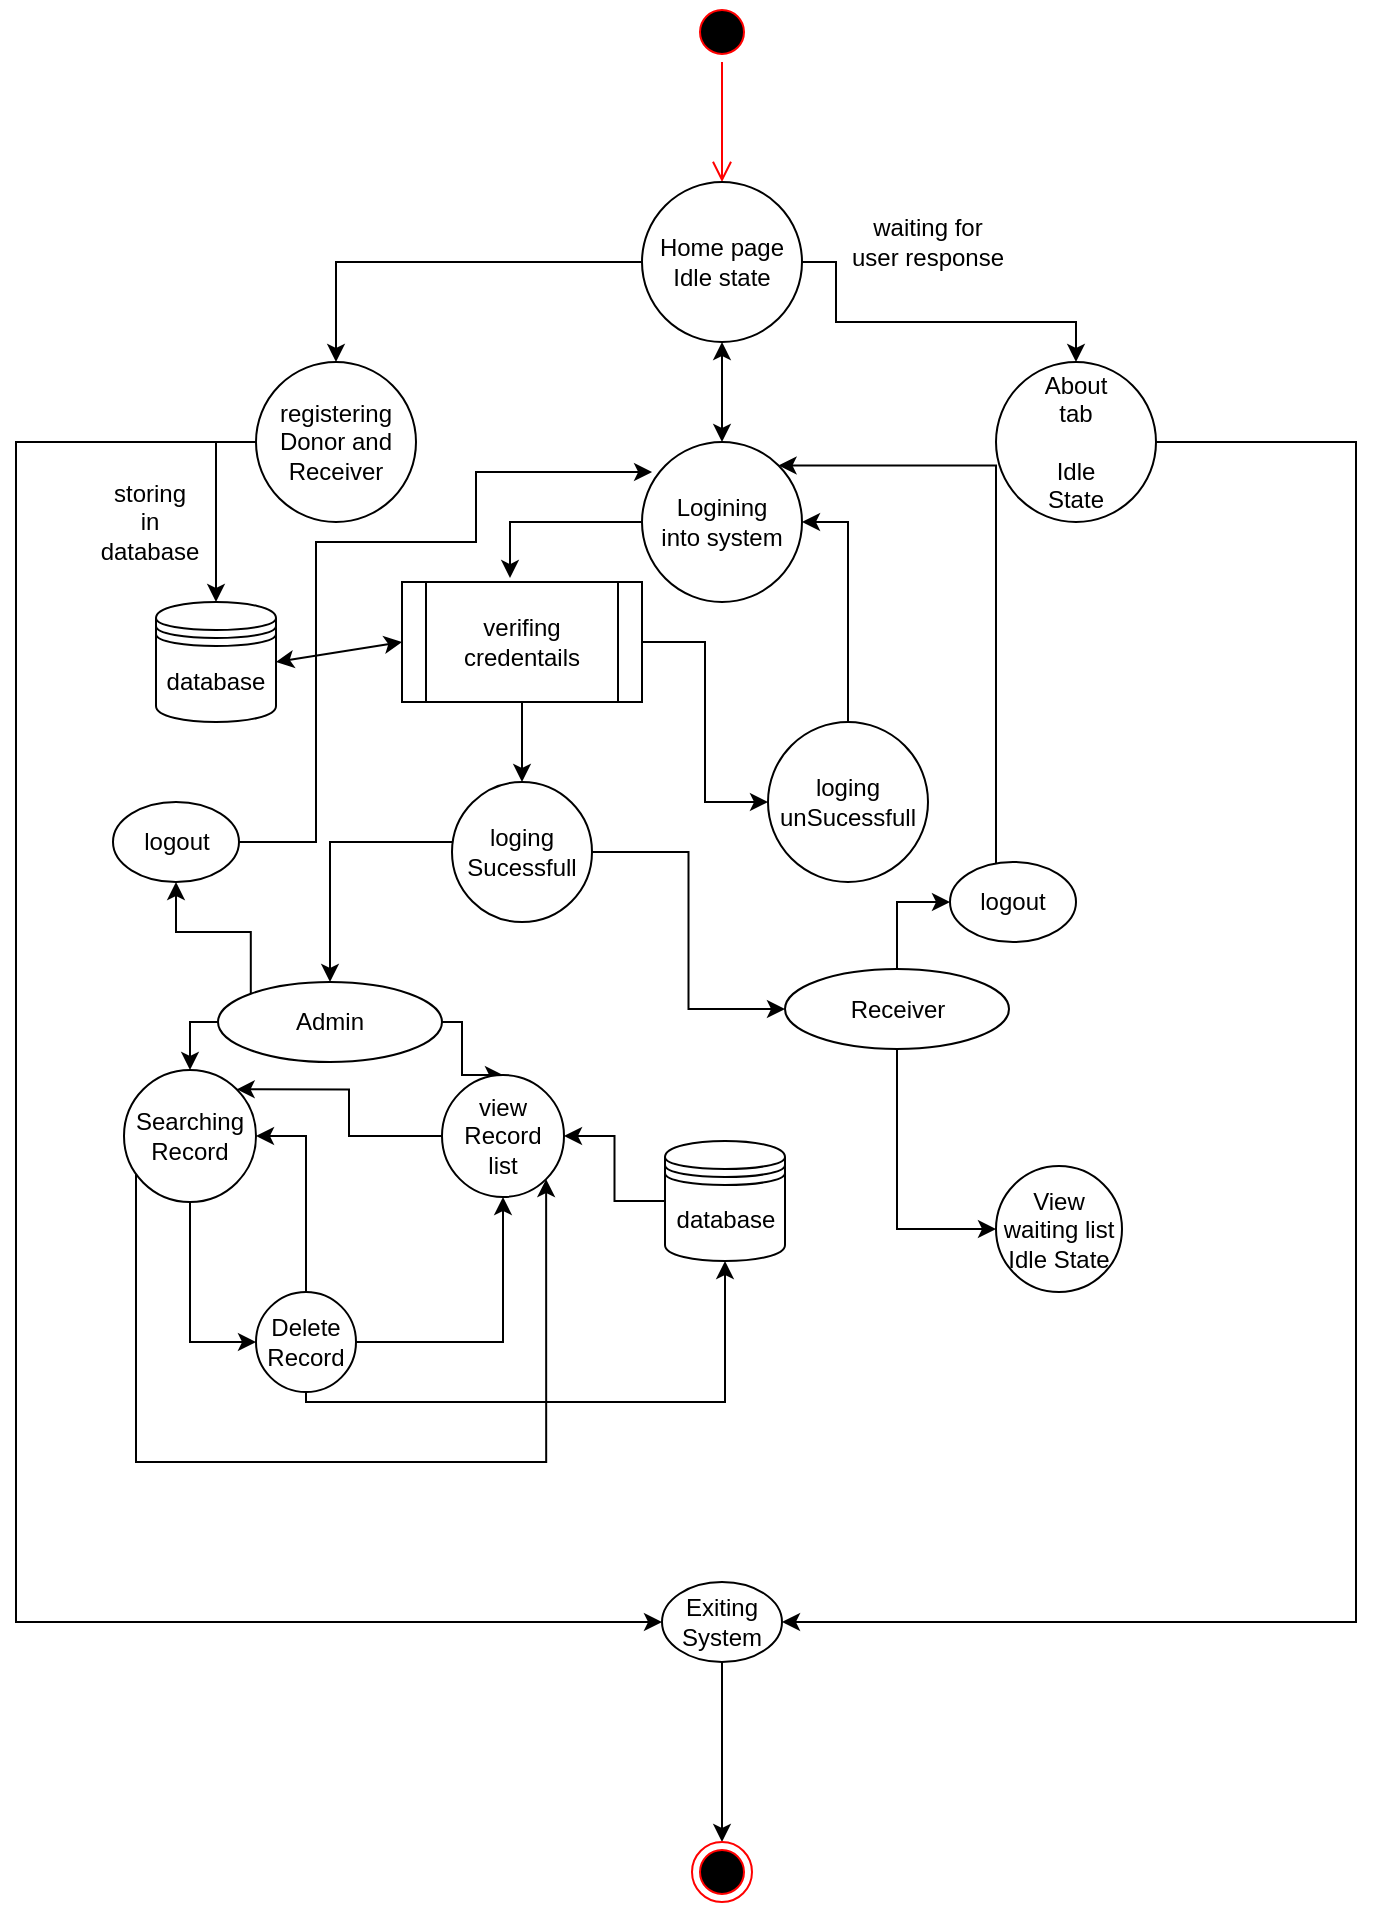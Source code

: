 <mxfile version="12.0.2" type="github" pages="1"><diagram id="qatzHNpM4MasriQMBjLO" name="Page-1"><mxGraphModel dx="881" dy="524" grid="1" gridSize="10" guides="1" tooltips="1" connect="1" arrows="1" fold="1" page="1" pageScale="1" pageWidth="827" pageHeight="1169" math="0" shadow="0"><root><mxCell id="0"/><mxCell id="1" parent="0"/><mxCell id="ukv3S0DVkWxtwYyGVR4M-1" value="" style="ellipse;html=1;shape=startState;fillColor=#000000;strokeColor=#ff0000;" vertex="1" parent="1"><mxGeometry x="398" y="30" width="30" height="30" as="geometry"/></mxCell><mxCell id="ukv3S0DVkWxtwYyGVR4M-2" value="" style="edgeStyle=orthogonalEdgeStyle;html=1;verticalAlign=bottom;endArrow=open;endSize=8;strokeColor=#ff0000;" edge="1" source="ukv3S0DVkWxtwYyGVR4M-1" parent="1"><mxGeometry relative="1" as="geometry"><mxPoint x="413" y="120" as="targetPoint"/></mxGeometry></mxCell><mxCell id="ukv3S0DVkWxtwYyGVR4M-12" style="edgeStyle=orthogonalEdgeStyle;rounded=0;orthogonalLoop=1;jettySize=auto;html=1;" edge="1" parent="1" source="ukv3S0DVkWxtwYyGVR4M-6" target="ukv3S0DVkWxtwYyGVR4M-9"><mxGeometry relative="1" as="geometry"/></mxCell><mxCell id="ukv3S0DVkWxtwYyGVR4M-14" style="edgeStyle=orthogonalEdgeStyle;rounded=0;orthogonalLoop=1;jettySize=auto;html=1;exitX=1;exitY=0.5;exitDx=0;exitDy=0;entryX=0.5;entryY=0;entryDx=0;entryDy=0;" edge="1" parent="1" source="ukv3S0DVkWxtwYyGVR4M-6" target="ukv3S0DVkWxtwYyGVR4M-11"><mxGeometry relative="1" as="geometry"><Array as="points"><mxPoint x="470" y="160"/><mxPoint x="470" y="190"/><mxPoint x="590" y="190"/></Array></mxGeometry></mxCell><mxCell id="ukv3S0DVkWxtwYyGVR4M-6" value="&lt;div&gt;Home page&lt;/div&gt;&lt;div&gt;Idle state&lt;br&gt;&lt;/div&gt;" style="ellipse;whiteSpace=wrap;html=1;aspect=fixed;" vertex="1" parent="1"><mxGeometry x="373" y="120" width="80" height="80" as="geometry"/></mxCell><mxCell id="ukv3S0DVkWxtwYyGVR4M-8" value="waiting for user response" style="text;html=1;strokeColor=none;fillColor=none;align=center;verticalAlign=middle;whiteSpace=wrap;rounded=0;" vertex="1" parent="1"><mxGeometry x="476" y="130" width="80" height="40" as="geometry"/></mxCell><mxCell id="ukv3S0DVkWxtwYyGVR4M-30" style="edgeStyle=orthogonalEdgeStyle;rounded=0;orthogonalLoop=1;jettySize=auto;html=1;entryX=0;entryY=0.5;entryDx=0;entryDy=0;" edge="1" parent="1" source="ukv3S0DVkWxtwYyGVR4M-9" target="ukv3S0DVkWxtwYyGVR4M-26"><mxGeometry relative="1" as="geometry"><Array as="points"><mxPoint x="60" y="250"/><mxPoint x="60" y="840"/></Array></mxGeometry></mxCell><mxCell id="ukv3S0DVkWxtwYyGVR4M-36" style="edgeStyle=orthogonalEdgeStyle;rounded=0;orthogonalLoop=1;jettySize=auto;html=1;entryX=0.5;entryY=0;entryDx=0;entryDy=0;" edge="1" parent="1" source="ukv3S0DVkWxtwYyGVR4M-9"><mxGeometry relative="1" as="geometry"><mxPoint x="160" y="330" as="targetPoint"/></mxGeometry></mxCell><mxCell id="ukv3S0DVkWxtwYyGVR4M-9" value="&lt;div&gt;registering&lt;/div&gt;&lt;div&gt;Donor and Receiver&lt;br&gt;&lt;/div&gt;" style="ellipse;whiteSpace=wrap;html=1;aspect=fixed;" vertex="1" parent="1"><mxGeometry x="180" y="210" width="80" height="80" as="geometry"/></mxCell><mxCell id="ukv3S0DVkWxtwYyGVR4M-52" style="edgeStyle=orthogonalEdgeStyle;rounded=0;orthogonalLoop=1;jettySize=auto;html=1;entryX=0.45;entryY=-0.033;entryDx=0;entryDy=0;entryPerimeter=0;" edge="1" parent="1" source="ukv3S0DVkWxtwYyGVR4M-10" target="ukv3S0DVkWxtwYyGVR4M-47"><mxGeometry relative="1" as="geometry"><Array as="points"><mxPoint x="307" y="290"/></Array></mxGeometry></mxCell><mxCell id="ukv3S0DVkWxtwYyGVR4M-10" value="&lt;div&gt;Logining&lt;/div&gt;&lt;div&gt;into system&lt;br&gt;&lt;/div&gt;" style="ellipse;whiteSpace=wrap;html=1;aspect=fixed;" vertex="1" parent="1"><mxGeometry x="373" y="250" width="80" height="80" as="geometry"/></mxCell><mxCell id="ukv3S0DVkWxtwYyGVR4M-29" style="edgeStyle=orthogonalEdgeStyle;rounded=0;orthogonalLoop=1;jettySize=auto;html=1;entryX=1;entryY=0.5;entryDx=0;entryDy=0;" edge="1" parent="1" source="ukv3S0DVkWxtwYyGVR4M-11" target="ukv3S0DVkWxtwYyGVR4M-26"><mxGeometry relative="1" as="geometry"><Array as="points"><mxPoint x="730" y="250"/><mxPoint x="730" y="840"/></Array></mxGeometry></mxCell><mxCell id="ukv3S0DVkWxtwYyGVR4M-11" value="&lt;div&gt;About&lt;/div&gt;&lt;div&gt;tab&lt;br&gt;&lt;/div&gt;&lt;div&gt;&lt;br&gt;&lt;/div&gt;&lt;div&gt;Idle&lt;/div&gt;&lt;div&gt;State&lt;br&gt;&lt;/div&gt;" style="ellipse;whiteSpace=wrap;html=1;aspect=fixed;" vertex="1" parent="1"><mxGeometry x="550" y="210" width="80" height="80" as="geometry"/></mxCell><mxCell id="ukv3S0DVkWxtwYyGVR4M-68" style="edgeStyle=orthogonalEdgeStyle;rounded=0;orthogonalLoop=1;jettySize=auto;html=1;entryX=0.5;entryY=0;entryDx=0;entryDy=0;" edge="1" parent="1" source="ukv3S0DVkWxtwYyGVR4M-16" target="ukv3S0DVkWxtwYyGVR4M-67"><mxGeometry relative="1" as="geometry"><Array as="points"><mxPoint x="217" y="450"/></Array></mxGeometry></mxCell><mxCell id="ukv3S0DVkWxtwYyGVR4M-88" style="edgeStyle=orthogonalEdgeStyle;rounded=0;orthogonalLoop=1;jettySize=auto;html=1;entryX=0;entryY=0.5;entryDx=0;entryDy=0;" edge="1" parent="1" source="ukv3S0DVkWxtwYyGVR4M-16" target="ukv3S0DVkWxtwYyGVR4M-61"><mxGeometry relative="1" as="geometry"/></mxCell><mxCell id="ukv3S0DVkWxtwYyGVR4M-16" value="&lt;div&gt;loging &lt;br&gt;&lt;/div&gt;&lt;div&gt;Sucessfull&lt;br&gt;&lt;/div&gt;" style="ellipse;whiteSpace=wrap;html=1;aspect=fixed;" vertex="1" parent="1"><mxGeometry x="278" y="420" width="70" height="70" as="geometry"/></mxCell><mxCell id="ukv3S0DVkWxtwYyGVR4M-56" style="edgeStyle=orthogonalEdgeStyle;rounded=0;orthogonalLoop=1;jettySize=auto;html=1;entryX=1;entryY=0.5;entryDx=0;entryDy=0;" edge="1" parent="1" source="ukv3S0DVkWxtwYyGVR4M-18" target="ukv3S0DVkWxtwYyGVR4M-10"><mxGeometry relative="1" as="geometry"/></mxCell><mxCell id="ukv3S0DVkWxtwYyGVR4M-18" value="&lt;div&gt;loging &lt;br&gt;&lt;/div&gt;&lt;div&gt;unSucessfull&lt;br&gt;&lt;/div&gt;" style="ellipse;whiteSpace=wrap;html=1;aspect=fixed;" vertex="1" parent="1"><mxGeometry x="436" y="390" width="80" height="80" as="geometry"/></mxCell><mxCell id="ukv3S0DVkWxtwYyGVR4M-102" style="edgeStyle=orthogonalEdgeStyle;rounded=0;orthogonalLoop=1;jettySize=auto;html=1;entryX=0.5;entryY=0;entryDx=0;entryDy=0;" edge="1" parent="1" source="ukv3S0DVkWxtwYyGVR4M-26" target="ukv3S0DVkWxtwYyGVR4M-31"><mxGeometry relative="1" as="geometry"/></mxCell><mxCell id="ukv3S0DVkWxtwYyGVR4M-26" value="&lt;div&gt;&lt;br&gt;&lt;/div&gt;&lt;div&gt;Exiting&lt;/div&gt;&lt;div&gt;System&lt;br&gt;&lt;/div&gt;&lt;div&gt;&lt;br&gt;&lt;/div&gt;" style="ellipse;whiteSpace=wrap;html=1;" vertex="1" parent="1"><mxGeometry x="383" y="820" width="60" height="40" as="geometry"/></mxCell><mxCell id="ukv3S0DVkWxtwYyGVR4M-31" value="" style="ellipse;html=1;shape=endState;fillColor=#000000;strokeColor=#ff0000;" vertex="1" parent="1"><mxGeometry x="398" y="950" width="30" height="30" as="geometry"/></mxCell><mxCell id="ukv3S0DVkWxtwYyGVR4M-37" value="database" style="shape=datastore;whiteSpace=wrap;html=1;" vertex="1" parent="1"><mxGeometry x="130" y="330" width="60" height="60" as="geometry"/></mxCell><mxCell id="ukv3S0DVkWxtwYyGVR4M-38" value="&lt;div&gt;storing&lt;/div&gt;&lt;div&gt;in database&lt;br&gt;&lt;/div&gt;" style="text;html=1;strokeColor=none;fillColor=none;align=center;verticalAlign=middle;whiteSpace=wrap;rounded=0;" vertex="1" parent="1"><mxGeometry x="107" y="280" width="40" height="20" as="geometry"/></mxCell><mxCell id="ukv3S0DVkWxtwYyGVR4M-54" style="edgeStyle=orthogonalEdgeStyle;rounded=0;orthogonalLoop=1;jettySize=auto;html=1;" edge="1" parent="1" source="ukv3S0DVkWxtwYyGVR4M-47" target="ukv3S0DVkWxtwYyGVR4M-16"><mxGeometry relative="1" as="geometry"/></mxCell><mxCell id="ukv3S0DVkWxtwYyGVR4M-55" style="edgeStyle=orthogonalEdgeStyle;rounded=0;orthogonalLoop=1;jettySize=auto;html=1;entryX=0;entryY=0.5;entryDx=0;entryDy=0;" edge="1" parent="1" source="ukv3S0DVkWxtwYyGVR4M-47" target="ukv3S0DVkWxtwYyGVR4M-18"><mxGeometry relative="1" as="geometry"/></mxCell><mxCell id="ukv3S0DVkWxtwYyGVR4M-47" value="&lt;div&gt;verifing &lt;br&gt;&lt;/div&gt;&lt;div&gt;credentails&lt;br&gt;&lt;/div&gt;" style="shape=process;whiteSpace=wrap;html=1;backgroundOutline=1;" vertex="1" parent="1"><mxGeometry x="253" y="320" width="120" height="60" as="geometry"/></mxCell><mxCell id="ukv3S0DVkWxtwYyGVR4M-53" value="" style="endArrow=classic;startArrow=classic;html=1;entryX=0;entryY=0.5;entryDx=0;entryDy=0;exitX=1;exitY=0.5;exitDx=0;exitDy=0;" edge="1" parent="1" source="ukv3S0DVkWxtwYyGVR4M-37" target="ukv3S0DVkWxtwYyGVR4M-47"><mxGeometry width="50" height="50" relative="1" as="geometry"><mxPoint x="190" y="380" as="sourcePoint"/><mxPoint x="240" y="330" as="targetPoint"/></mxGeometry></mxCell><mxCell id="ukv3S0DVkWxtwYyGVR4M-94" style="edgeStyle=orthogonalEdgeStyle;rounded=0;orthogonalLoop=1;jettySize=auto;html=1;entryX=0;entryY=0.5;entryDx=0;entryDy=0;" edge="1" parent="1" source="ukv3S0DVkWxtwYyGVR4M-61" target="ukv3S0DVkWxtwYyGVR4M-93"><mxGeometry relative="1" as="geometry"/></mxCell><mxCell id="ukv3S0DVkWxtwYyGVR4M-97" style="edgeStyle=orthogonalEdgeStyle;rounded=0;orthogonalLoop=1;jettySize=auto;html=1;entryX=0;entryY=0.5;entryDx=0;entryDy=0;" edge="1" parent="1" source="ukv3S0DVkWxtwYyGVR4M-61" target="ukv3S0DVkWxtwYyGVR4M-96"><mxGeometry relative="1" as="geometry"/></mxCell><mxCell id="ukv3S0DVkWxtwYyGVR4M-61" value="Receiver" style="ellipse;whiteSpace=wrap;html=1;" vertex="1" parent="1"><mxGeometry x="444.5" y="513.5" width="112" height="40" as="geometry"/></mxCell><mxCell id="ukv3S0DVkWxtwYyGVR4M-76" style="edgeStyle=orthogonalEdgeStyle;rounded=0;orthogonalLoop=1;jettySize=auto;html=1;entryX=0.5;entryY=0;entryDx=0;entryDy=0;" edge="1" parent="1" source="ukv3S0DVkWxtwYyGVR4M-67" target="ukv3S0DVkWxtwYyGVR4M-72"><mxGeometry relative="1" as="geometry"><Array as="points"><mxPoint x="147" y="540"/></Array></mxGeometry></mxCell><mxCell id="ukv3S0DVkWxtwYyGVR4M-81" style="edgeStyle=orthogonalEdgeStyle;rounded=0;orthogonalLoop=1;jettySize=auto;html=1;entryX=0.5;entryY=0;entryDx=0;entryDy=0;" edge="1" parent="1" source="ukv3S0DVkWxtwYyGVR4M-67" target="ukv3S0DVkWxtwYyGVR4M-73"><mxGeometry relative="1" as="geometry"><Array as="points"><mxPoint x="283" y="540"/></Array></mxGeometry></mxCell><mxCell id="ukv3S0DVkWxtwYyGVR4M-91" style="edgeStyle=orthogonalEdgeStyle;rounded=0;orthogonalLoop=1;jettySize=auto;html=1;exitX=0;exitY=0;exitDx=0;exitDy=0;entryX=0.5;entryY=1;entryDx=0;entryDy=0;" edge="1" parent="1" source="ukv3S0DVkWxtwYyGVR4M-67" target="ukv3S0DVkWxtwYyGVR4M-90"><mxGeometry relative="1" as="geometry"/></mxCell><mxCell id="ukv3S0DVkWxtwYyGVR4M-67" value="Admin" style="ellipse;whiteSpace=wrap;html=1;" vertex="1" parent="1"><mxGeometry x="161" y="520" width="112" height="40" as="geometry"/></mxCell><mxCell id="ukv3S0DVkWxtwYyGVR4M-78" style="edgeStyle=orthogonalEdgeStyle;rounded=0;orthogonalLoop=1;jettySize=auto;html=1;entryX=0;entryY=0.5;entryDx=0;entryDy=0;" edge="1" parent="1" source="ukv3S0DVkWxtwYyGVR4M-72" target="ukv3S0DVkWxtwYyGVR4M-74"><mxGeometry relative="1" as="geometry"/></mxCell><mxCell id="ukv3S0DVkWxtwYyGVR4M-103" style="edgeStyle=orthogonalEdgeStyle;rounded=0;orthogonalLoop=1;jettySize=auto;html=1;entryX=1;entryY=1;entryDx=0;entryDy=0;" edge="1" parent="1" source="ukv3S0DVkWxtwYyGVR4M-72" target="ukv3S0DVkWxtwYyGVR4M-73"><mxGeometry relative="1" as="geometry"><Array as="points"><mxPoint x="120" y="760"/><mxPoint x="325" y="760"/></Array></mxGeometry></mxCell><mxCell id="ukv3S0DVkWxtwYyGVR4M-72" value="&lt;div&gt;Searching&lt;/div&gt;&lt;div&gt;Record&lt;br&gt;&lt;/div&gt;" style="ellipse;whiteSpace=wrap;html=1;aspect=fixed;" vertex="1" parent="1"><mxGeometry x="114" y="564" width="66" height="66" as="geometry"/></mxCell><mxCell id="ukv3S0DVkWxtwYyGVR4M-82" style="edgeStyle=orthogonalEdgeStyle;rounded=0;orthogonalLoop=1;jettySize=auto;html=1;entryX=1;entryY=0;entryDx=0;entryDy=0;" edge="1" parent="1" source="ukv3S0DVkWxtwYyGVR4M-73" target="ukv3S0DVkWxtwYyGVR4M-72"><mxGeometry relative="1" as="geometry"/></mxCell><mxCell id="ukv3S0DVkWxtwYyGVR4M-73" value="&lt;div&gt;view&lt;/div&gt;&lt;div&gt;Record&lt;/div&gt;&lt;div&gt;list&lt;br&gt;&lt;/div&gt;" style="ellipse;whiteSpace=wrap;html=1;aspect=fixed;" vertex="1" parent="1"><mxGeometry x="273" y="566.5" width="61" height="61" as="geometry"/></mxCell><mxCell id="ukv3S0DVkWxtwYyGVR4M-79" style="edgeStyle=orthogonalEdgeStyle;rounded=0;orthogonalLoop=1;jettySize=auto;html=1;entryX=0.5;entryY=1;entryDx=0;entryDy=0;" edge="1" parent="1" source="ukv3S0DVkWxtwYyGVR4M-74" target="ukv3S0DVkWxtwYyGVR4M-73"><mxGeometry relative="1" as="geometry"/></mxCell><mxCell id="ukv3S0DVkWxtwYyGVR4M-80" style="edgeStyle=orthogonalEdgeStyle;rounded=0;orthogonalLoop=1;jettySize=auto;html=1;entryX=1;entryY=0.5;entryDx=0;entryDy=0;" edge="1" parent="1" source="ukv3S0DVkWxtwYyGVR4M-74" target="ukv3S0DVkWxtwYyGVR4M-72"><mxGeometry relative="1" as="geometry"/></mxCell><mxCell id="ukv3S0DVkWxtwYyGVR4M-104" style="edgeStyle=orthogonalEdgeStyle;rounded=0;orthogonalLoop=1;jettySize=auto;html=1;entryX=0.5;entryY=1;entryDx=0;entryDy=0;" edge="1" parent="1" source="ukv3S0DVkWxtwYyGVR4M-74" target="ukv3S0DVkWxtwYyGVR4M-85"><mxGeometry relative="1" as="geometry"><Array as="points"><mxPoint x="205" y="730"/><mxPoint x="415" y="730"/></Array></mxGeometry></mxCell><mxCell id="ukv3S0DVkWxtwYyGVR4M-74" value="&lt;div&gt;Delete&lt;/div&gt;&lt;div&gt;Record&lt;br&gt;&lt;/div&gt;" style="ellipse;whiteSpace=wrap;html=1;aspect=fixed;" vertex="1" parent="1"><mxGeometry x="180" y="675" width="50" height="50" as="geometry"/></mxCell><mxCell id="ukv3S0DVkWxtwYyGVR4M-105" style="edgeStyle=orthogonalEdgeStyle;rounded=0;orthogonalLoop=1;jettySize=auto;html=1;" edge="1" parent="1" source="ukv3S0DVkWxtwYyGVR4M-85" target="ukv3S0DVkWxtwYyGVR4M-73"><mxGeometry relative="1" as="geometry"/></mxCell><mxCell id="ukv3S0DVkWxtwYyGVR4M-85" value="database" style="shape=datastore;whiteSpace=wrap;html=1;" vertex="1" parent="1"><mxGeometry x="384.5" y="599.5" width="60" height="60" as="geometry"/></mxCell><mxCell id="ukv3S0DVkWxtwYyGVR4M-92" style="edgeStyle=orthogonalEdgeStyle;rounded=0;orthogonalLoop=1;jettySize=auto;html=1;entryX=0.063;entryY=0.188;entryDx=0;entryDy=0;entryPerimeter=0;" edge="1" parent="1" source="ukv3S0DVkWxtwYyGVR4M-90" target="ukv3S0DVkWxtwYyGVR4M-10"><mxGeometry relative="1" as="geometry"><Array as="points"><mxPoint x="210" y="450"/><mxPoint x="210" y="300"/><mxPoint x="290" y="300"/><mxPoint x="290" y="265"/></Array></mxGeometry></mxCell><mxCell id="ukv3S0DVkWxtwYyGVR4M-90" value="logout" style="ellipse;whiteSpace=wrap;html=1;" vertex="1" parent="1"><mxGeometry x="108.5" y="430" width="63" height="40" as="geometry"/></mxCell><mxCell id="ukv3S0DVkWxtwYyGVR4M-99" style="edgeStyle=orthogonalEdgeStyle;rounded=0;orthogonalLoop=1;jettySize=auto;html=1;entryX=1;entryY=0;entryDx=0;entryDy=0;" edge="1" parent="1" source="ukv3S0DVkWxtwYyGVR4M-93" target="ukv3S0DVkWxtwYyGVR4M-10"><mxGeometry relative="1" as="geometry"><Array as="points"><mxPoint x="550" y="262"/></Array></mxGeometry></mxCell><mxCell id="ukv3S0DVkWxtwYyGVR4M-93" value="logout" style="ellipse;whiteSpace=wrap;html=1;" vertex="1" parent="1"><mxGeometry x="527" y="460" width="63" height="40" as="geometry"/></mxCell><mxCell id="ukv3S0DVkWxtwYyGVR4M-96" value="&lt;div&gt;View waiting list Idle State&lt;br&gt;&lt;/div&gt;" style="ellipse;whiteSpace=wrap;html=1;aspect=fixed;" vertex="1" parent="1"><mxGeometry x="550" y="612" width="63" height="63" as="geometry"/></mxCell><mxCell id="ukv3S0DVkWxtwYyGVR4M-100" value="" style="endArrow=classic;startArrow=classic;html=1;exitX=0.5;exitY=0;exitDx=0;exitDy=0;entryX=0.5;entryY=1;entryDx=0;entryDy=0;" edge="1" parent="1" source="ukv3S0DVkWxtwYyGVR4M-10" target="ukv3S0DVkWxtwYyGVR4M-6"><mxGeometry width="50" height="50" relative="1" as="geometry"><mxPoint x="390" y="250" as="sourcePoint"/><mxPoint x="440" y="200" as="targetPoint"/></mxGeometry></mxCell></root></mxGraphModel></diagram></mxfile>